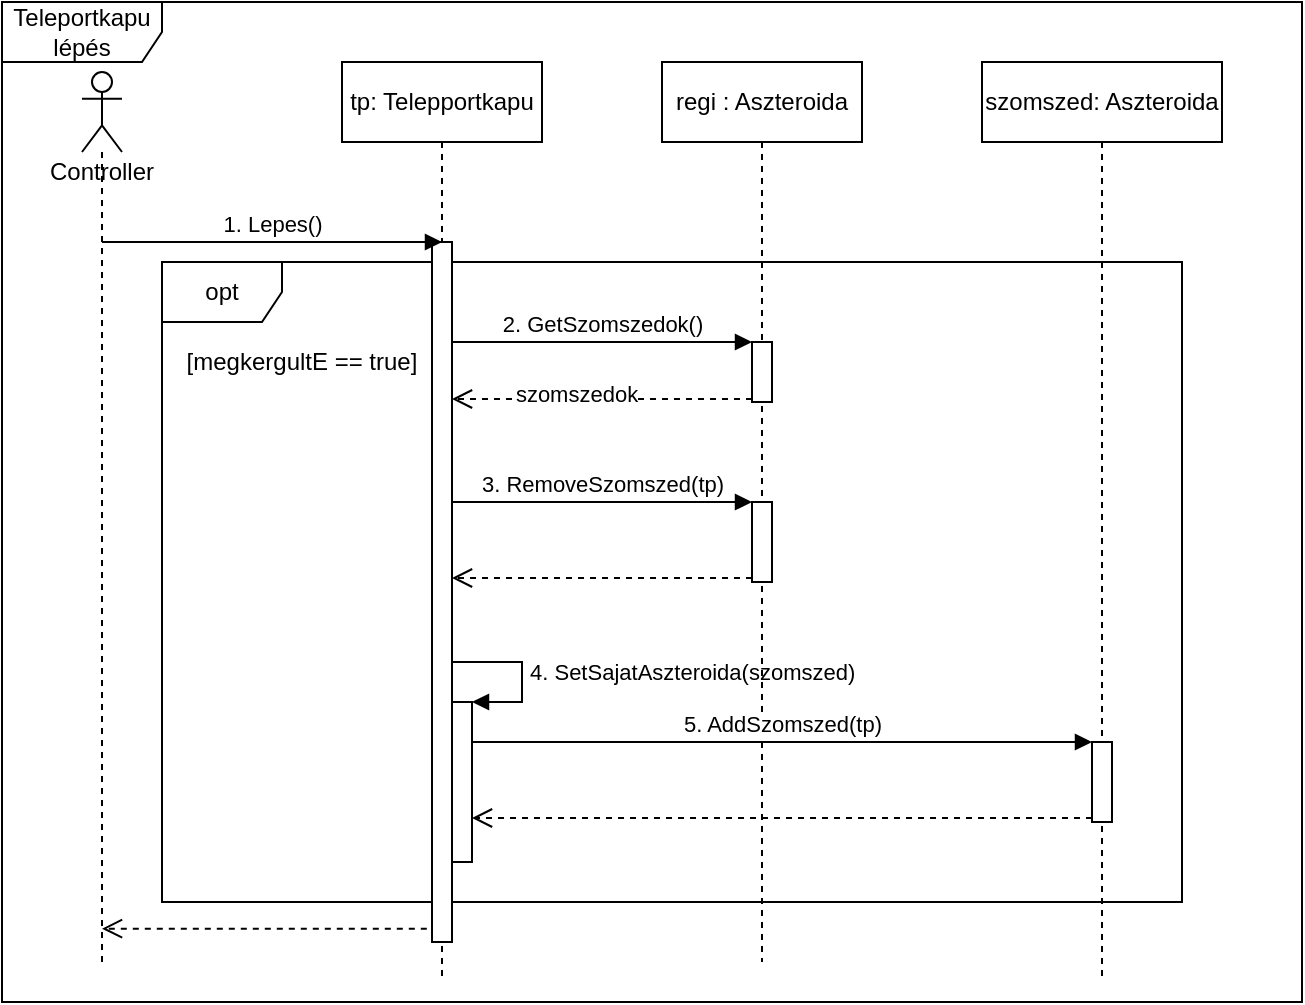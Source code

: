 <mxfile version="14.5.3" type="github">
  <diagram id="kgpKYQtTHZ0yAKxKKP6v" name="Page-1">
    <mxGraphModel dx="1038" dy="548" grid="1" gridSize="10" guides="1" tooltips="1" connect="1" arrows="1" fold="1" page="1" pageScale="1" pageWidth="850" pageHeight="1100" math="0" shadow="0">
      <root>
        <mxCell id="0" />
        <mxCell id="1" parent="0" />
        <mxCell id="hP4rECzPhaRNZ1tqSJZv-1" value="Teleportkapu lépés" style="shape=umlFrame;whiteSpace=wrap;html=1;width=80;height=30;" parent="1" vertex="1">
          <mxGeometry x="70" y="50" width="650" height="500" as="geometry" />
        </mxCell>
        <mxCell id="hP4rECzPhaRNZ1tqSJZv-30" value="opt" style="shape=umlFrame;whiteSpace=wrap;html=1;" parent="1" vertex="1">
          <mxGeometry x="150" y="180" width="510" height="320" as="geometry" />
        </mxCell>
        <mxCell id="hP4rECzPhaRNZ1tqSJZv-3" value="tp: Telepportkapu" style="shape=umlLifeline;perimeter=lifelinePerimeter;whiteSpace=wrap;html=1;container=1;collapsible=0;recursiveResize=0;outlineConnect=0;" parent="1" vertex="1">
          <mxGeometry x="240" y="80" width="100" height="460" as="geometry" />
        </mxCell>
        <mxCell id="hP4rECzPhaRNZ1tqSJZv-4" value="" style="html=1;points=[];perimeter=orthogonalPerimeter;" parent="hP4rECzPhaRNZ1tqSJZv-3" vertex="1">
          <mxGeometry x="45" y="90" width="10" height="350" as="geometry" />
        </mxCell>
        <mxCell id="hP4rECzPhaRNZ1tqSJZv-26" value="" style="html=1;points=[];perimeter=orthogonalPerimeter;" parent="hP4rECzPhaRNZ1tqSJZv-3" vertex="1">
          <mxGeometry x="55" y="320" width="10" height="80" as="geometry" />
        </mxCell>
        <mxCell id="hP4rECzPhaRNZ1tqSJZv-27" value="4. SetSajatAszteroida(szomszed)" style="edgeStyle=orthogonalEdgeStyle;html=1;align=left;spacingLeft=2;endArrow=block;rounded=0;entryX=1;entryY=0;" parent="hP4rECzPhaRNZ1tqSJZv-3" source="hP4rECzPhaRNZ1tqSJZv-4" target="hP4rECzPhaRNZ1tqSJZv-26" edge="1">
          <mxGeometry relative="1" as="geometry">
            <mxPoint x="60" y="260" as="sourcePoint" />
            <Array as="points">
              <mxPoint x="90" y="300" />
              <mxPoint x="90" y="320" />
            </Array>
          </mxGeometry>
        </mxCell>
        <mxCell id="hP4rECzPhaRNZ1tqSJZv-9" value="1. Lepes()" style="html=1;verticalAlign=bottom;endArrow=block;" parent="1" source="hP4rECzPhaRNZ1tqSJZv-18" target="hP4rECzPhaRNZ1tqSJZv-3" edge="1">
          <mxGeometry width="80" relative="1" as="geometry">
            <mxPoint x="150" y="170" as="sourcePoint" />
            <mxPoint x="240" y="170" as="targetPoint" />
            <Array as="points">
              <mxPoint x="290" y="170" />
            </Array>
          </mxGeometry>
        </mxCell>
        <mxCell id="hP4rECzPhaRNZ1tqSJZv-13" value="" style="html=1;verticalAlign=bottom;endArrow=open;dashed=1;endSize=8;exitX=-0.26;exitY=0.981;exitDx=0;exitDy=0;exitPerimeter=0;" parent="1" source="hP4rECzPhaRNZ1tqSJZv-4" target="hP4rECzPhaRNZ1tqSJZv-18" edge="1">
          <mxGeometry relative="1" as="geometry">
            <mxPoint x="320" y="410" as="sourcePoint" />
            <mxPoint x="160" y="454" as="targetPoint" />
          </mxGeometry>
        </mxCell>
        <mxCell id="hP4rECzPhaRNZ1tqSJZv-14" value="regi : Aszteroida" style="shape=umlLifeline;perimeter=lifelinePerimeter;whiteSpace=wrap;html=1;container=1;collapsible=0;recursiveResize=0;outlineConnect=0;" parent="1" vertex="1">
          <mxGeometry x="400" y="80" width="100" height="450" as="geometry" />
        </mxCell>
        <mxCell id="hP4rECzPhaRNZ1tqSJZv-20" value="" style="html=1;points=[];perimeter=orthogonalPerimeter;" parent="hP4rECzPhaRNZ1tqSJZv-14" vertex="1">
          <mxGeometry x="45" y="220" width="10" height="40" as="geometry" />
        </mxCell>
        <mxCell id="yNZwZQ-9cxuPTYPg39i9-1" value="" style="html=1;points=[];perimeter=orthogonalPerimeter;" vertex="1" parent="hP4rECzPhaRNZ1tqSJZv-14">
          <mxGeometry x="45" y="140" width="10" height="30" as="geometry" />
        </mxCell>
        <mxCell id="hP4rECzPhaRNZ1tqSJZv-18" value="Controller" style="shape=umlLifeline;participant=umlActor;perimeter=lifelinePerimeter;whiteSpace=wrap;html=1;container=1;collapsible=0;recursiveResize=0;verticalAlign=top;spacingTop=36;outlineConnect=0;" parent="1" vertex="1">
          <mxGeometry x="110" y="85" width="20" height="445" as="geometry" />
        </mxCell>
        <mxCell id="hP4rECzPhaRNZ1tqSJZv-19" value="szomszed: Aszteroida" style="shape=umlLifeline;perimeter=lifelinePerimeter;whiteSpace=wrap;html=1;container=1;collapsible=0;recursiveResize=0;outlineConnect=0;" parent="1" vertex="1">
          <mxGeometry x="560" y="80" width="120" height="460" as="geometry" />
        </mxCell>
        <mxCell id="hP4rECzPhaRNZ1tqSJZv-23" value="" style="html=1;points=[];perimeter=orthogonalPerimeter;" parent="hP4rECzPhaRNZ1tqSJZv-19" vertex="1">
          <mxGeometry x="55" y="340" width="10" height="40" as="geometry" />
        </mxCell>
        <mxCell id="hP4rECzPhaRNZ1tqSJZv-21" value="3. RemoveSzomszed(tp)" style="html=1;verticalAlign=bottom;endArrow=block;entryX=0;entryY=0;" parent="1" source="hP4rECzPhaRNZ1tqSJZv-4" target="hP4rECzPhaRNZ1tqSJZv-20" edge="1">
          <mxGeometry relative="1" as="geometry">
            <mxPoint x="380" y="180" as="sourcePoint" />
          </mxGeometry>
        </mxCell>
        <mxCell id="hP4rECzPhaRNZ1tqSJZv-22" value="" style="html=1;verticalAlign=bottom;endArrow=open;dashed=1;endSize=8;exitX=0;exitY=0.95;" parent="1" source="hP4rECzPhaRNZ1tqSJZv-20" target="hP4rECzPhaRNZ1tqSJZv-4" edge="1">
          <mxGeometry relative="1" as="geometry">
            <mxPoint x="380" y="256" as="targetPoint" />
          </mxGeometry>
        </mxCell>
        <mxCell id="hP4rECzPhaRNZ1tqSJZv-24" value="5. AddSzomszed(tp)" style="html=1;verticalAlign=bottom;endArrow=block;entryX=0;entryY=0;" parent="1" source="hP4rECzPhaRNZ1tqSJZv-26" target="hP4rECzPhaRNZ1tqSJZv-23" edge="1">
          <mxGeometry relative="1" as="geometry">
            <mxPoint x="275" y="260.0" as="sourcePoint" />
          </mxGeometry>
        </mxCell>
        <mxCell id="hP4rECzPhaRNZ1tqSJZv-25" value="" style="html=1;verticalAlign=bottom;endArrow=open;dashed=1;endSize=8;exitX=0;exitY=0.95;" parent="1" source="hP4rECzPhaRNZ1tqSJZv-23" target="hP4rECzPhaRNZ1tqSJZv-26" edge="1">
          <mxGeometry relative="1" as="geometry">
            <mxPoint x="275" y="336" as="targetPoint" />
          </mxGeometry>
        </mxCell>
        <mxCell id="hP4rECzPhaRNZ1tqSJZv-31" value="[megkergultE == true]" style="text;html=1;strokeColor=none;fillColor=none;align=center;verticalAlign=middle;whiteSpace=wrap;rounded=0;" parent="1" vertex="1">
          <mxGeometry x="160" y="220" width="120" height="20" as="geometry" />
        </mxCell>
        <mxCell id="yNZwZQ-9cxuPTYPg39i9-2" value="2. GetSzomszedok()" style="html=1;verticalAlign=bottom;endArrow=block;entryX=0;entryY=0;" edge="1" target="yNZwZQ-9cxuPTYPg39i9-1" parent="1" source="hP4rECzPhaRNZ1tqSJZv-4">
          <mxGeometry relative="1" as="geometry">
            <mxPoint x="375" y="270" as="sourcePoint" />
          </mxGeometry>
        </mxCell>
        <mxCell id="yNZwZQ-9cxuPTYPg39i9-3" value="" style="html=1;verticalAlign=bottom;endArrow=open;dashed=1;endSize=8;exitX=0;exitY=0.95;" edge="1" source="yNZwZQ-9cxuPTYPg39i9-1" parent="1" target="hP4rECzPhaRNZ1tqSJZv-4">
          <mxGeometry relative="1" as="geometry">
            <mxPoint x="375" y="346" as="targetPoint" />
          </mxGeometry>
        </mxCell>
        <mxCell id="yNZwZQ-9cxuPTYPg39i9-4" value="szomszedok" style="edgeLabel;html=1;align=center;verticalAlign=middle;resizable=0;points=[];" vertex="1" connectable="0" parent="yNZwZQ-9cxuPTYPg39i9-3">
          <mxGeometry x="0.176" y="-3" relative="1" as="geometry">
            <mxPoint as="offset" />
          </mxGeometry>
        </mxCell>
      </root>
    </mxGraphModel>
  </diagram>
</mxfile>
